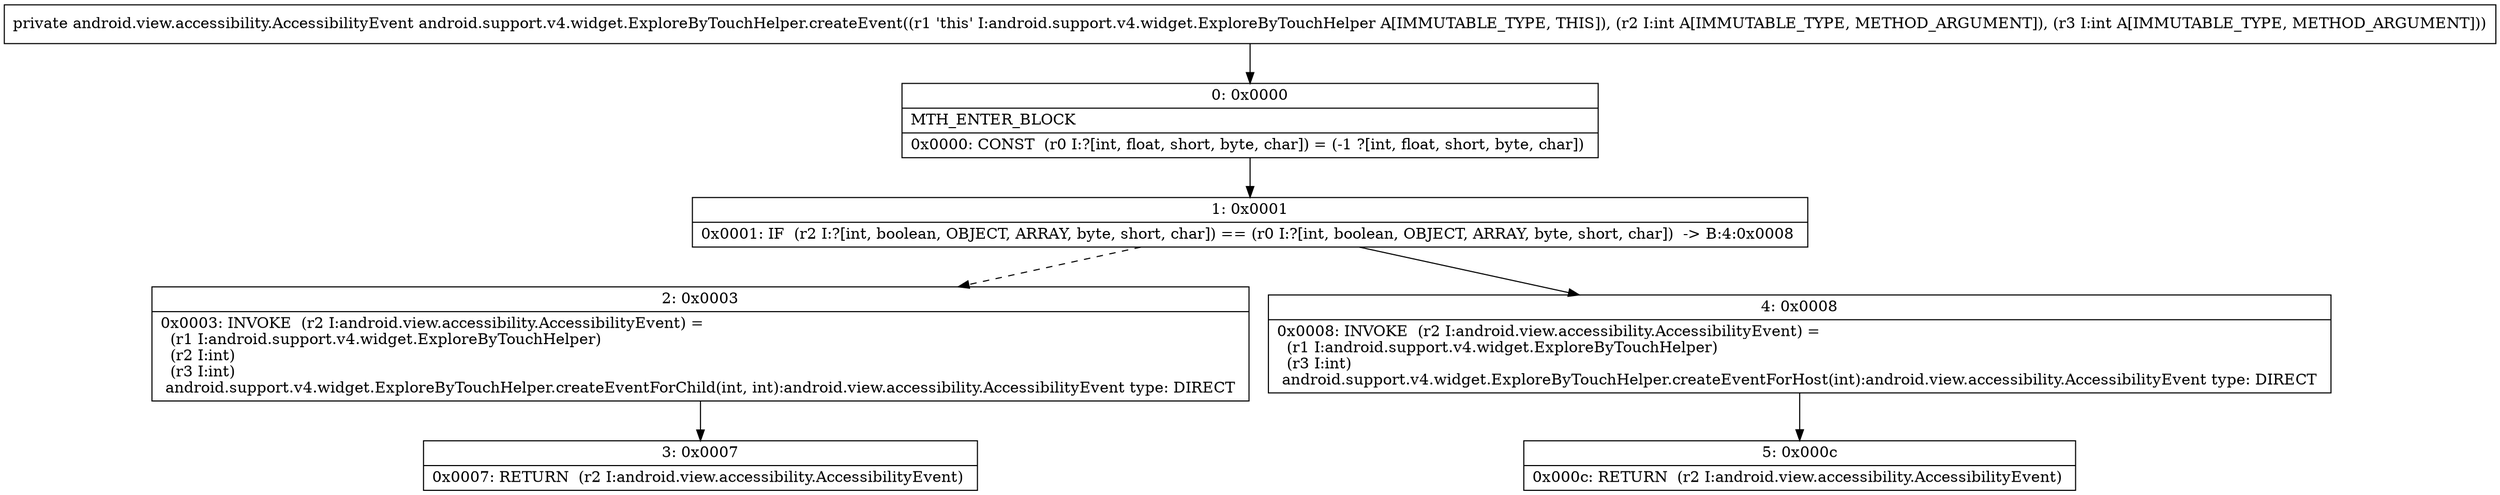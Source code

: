 digraph "CFG forandroid.support.v4.widget.ExploreByTouchHelper.createEvent(II)Landroid\/view\/accessibility\/AccessibilityEvent;" {
Node_0 [shape=record,label="{0\:\ 0x0000|MTH_ENTER_BLOCK\l|0x0000: CONST  (r0 I:?[int, float, short, byte, char]) = (\-1 ?[int, float, short, byte, char]) \l}"];
Node_1 [shape=record,label="{1\:\ 0x0001|0x0001: IF  (r2 I:?[int, boolean, OBJECT, ARRAY, byte, short, char]) == (r0 I:?[int, boolean, OBJECT, ARRAY, byte, short, char])  \-\> B:4:0x0008 \l}"];
Node_2 [shape=record,label="{2\:\ 0x0003|0x0003: INVOKE  (r2 I:android.view.accessibility.AccessibilityEvent) = \l  (r1 I:android.support.v4.widget.ExploreByTouchHelper)\l  (r2 I:int)\l  (r3 I:int)\l android.support.v4.widget.ExploreByTouchHelper.createEventForChild(int, int):android.view.accessibility.AccessibilityEvent type: DIRECT \l}"];
Node_3 [shape=record,label="{3\:\ 0x0007|0x0007: RETURN  (r2 I:android.view.accessibility.AccessibilityEvent) \l}"];
Node_4 [shape=record,label="{4\:\ 0x0008|0x0008: INVOKE  (r2 I:android.view.accessibility.AccessibilityEvent) = \l  (r1 I:android.support.v4.widget.ExploreByTouchHelper)\l  (r3 I:int)\l android.support.v4.widget.ExploreByTouchHelper.createEventForHost(int):android.view.accessibility.AccessibilityEvent type: DIRECT \l}"];
Node_5 [shape=record,label="{5\:\ 0x000c|0x000c: RETURN  (r2 I:android.view.accessibility.AccessibilityEvent) \l}"];
MethodNode[shape=record,label="{private android.view.accessibility.AccessibilityEvent android.support.v4.widget.ExploreByTouchHelper.createEvent((r1 'this' I:android.support.v4.widget.ExploreByTouchHelper A[IMMUTABLE_TYPE, THIS]), (r2 I:int A[IMMUTABLE_TYPE, METHOD_ARGUMENT]), (r3 I:int A[IMMUTABLE_TYPE, METHOD_ARGUMENT])) }"];
MethodNode -> Node_0;
Node_0 -> Node_1;
Node_1 -> Node_2[style=dashed];
Node_1 -> Node_4;
Node_2 -> Node_3;
Node_4 -> Node_5;
}

